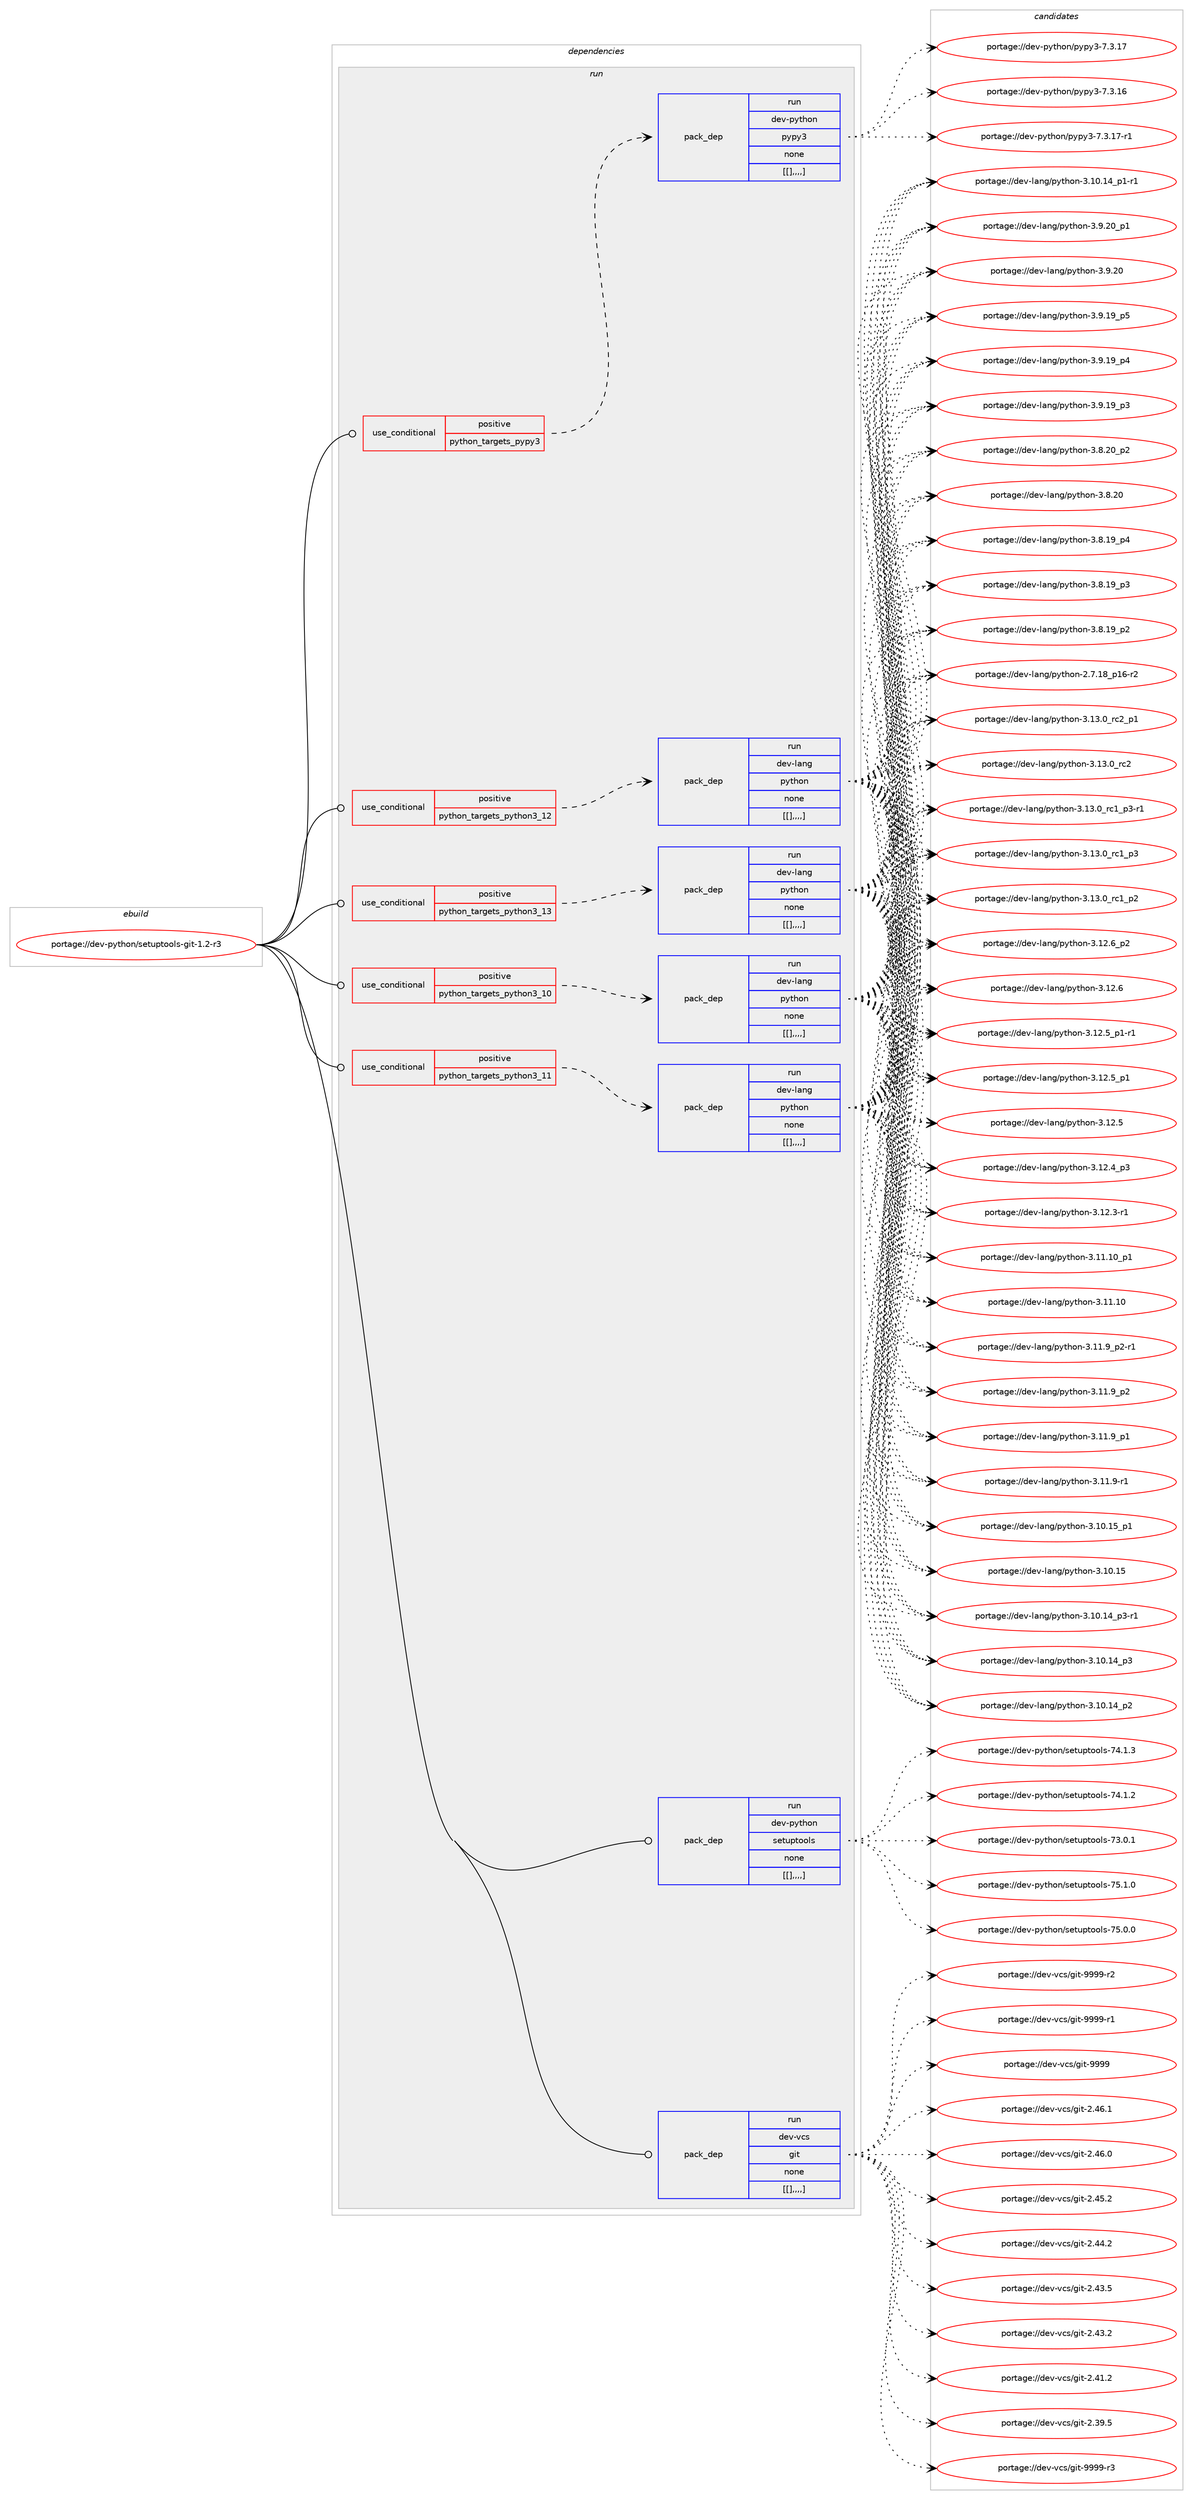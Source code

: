 digraph prolog {

# *************
# Graph options
# *************

newrank=true;
concentrate=true;
compound=true;
graph [rankdir=LR,fontname=Helvetica,fontsize=10,ranksep=1.5];#, ranksep=2.5, nodesep=0.2];
edge  [arrowhead=vee];
node  [fontname=Helvetica,fontsize=10];

# **********
# The ebuild
# **********

subgraph cluster_leftcol {
color=gray;
label=<<i>ebuild</i>>;
id [label="portage://dev-python/setuptools-git-1.2-r3", color=red, width=4, href="../dev-python/setuptools-git-1.2-r3.svg"];
}

# ****************
# The dependencies
# ****************

subgraph cluster_midcol {
color=gray;
label=<<i>dependencies</i>>;
subgraph cluster_compile {
fillcolor="#eeeeee";
style=filled;
label=<<i>compile</i>>;
}
subgraph cluster_compileandrun {
fillcolor="#eeeeee";
style=filled;
label=<<i>compile and run</i>>;
}
subgraph cluster_run {
fillcolor="#eeeeee";
style=filled;
label=<<i>run</i>>;
subgraph cond41169 {
dependency166358 [label=<<TABLE BORDER="0" CELLBORDER="1" CELLSPACING="0" CELLPADDING="4"><TR><TD ROWSPAN="3" CELLPADDING="10">use_conditional</TD></TR><TR><TD>positive</TD></TR><TR><TD>python_targets_pypy3</TD></TR></TABLE>>, shape=none, color=red];
subgraph pack123931 {
dependency166359 [label=<<TABLE BORDER="0" CELLBORDER="1" CELLSPACING="0" CELLPADDING="4" WIDTH="220"><TR><TD ROWSPAN="6" CELLPADDING="30">pack_dep</TD></TR><TR><TD WIDTH="110">run</TD></TR><TR><TD>dev-python</TD></TR><TR><TD>pypy3</TD></TR><TR><TD>none</TD></TR><TR><TD>[[],,,,]</TD></TR></TABLE>>, shape=none, color=blue];
}
dependency166358:e -> dependency166359:w [weight=20,style="dashed",arrowhead="vee"];
}
id:e -> dependency166358:w [weight=20,style="solid",arrowhead="odot"];
subgraph cond41170 {
dependency166360 [label=<<TABLE BORDER="0" CELLBORDER="1" CELLSPACING="0" CELLPADDING="4"><TR><TD ROWSPAN="3" CELLPADDING="10">use_conditional</TD></TR><TR><TD>positive</TD></TR><TR><TD>python_targets_python3_10</TD></TR></TABLE>>, shape=none, color=red];
subgraph pack123932 {
dependency166361 [label=<<TABLE BORDER="0" CELLBORDER="1" CELLSPACING="0" CELLPADDING="4" WIDTH="220"><TR><TD ROWSPAN="6" CELLPADDING="30">pack_dep</TD></TR><TR><TD WIDTH="110">run</TD></TR><TR><TD>dev-lang</TD></TR><TR><TD>python</TD></TR><TR><TD>none</TD></TR><TR><TD>[[],,,,]</TD></TR></TABLE>>, shape=none, color=blue];
}
dependency166360:e -> dependency166361:w [weight=20,style="dashed",arrowhead="vee"];
}
id:e -> dependency166360:w [weight=20,style="solid",arrowhead="odot"];
subgraph cond41171 {
dependency166362 [label=<<TABLE BORDER="0" CELLBORDER="1" CELLSPACING="0" CELLPADDING="4"><TR><TD ROWSPAN="3" CELLPADDING="10">use_conditional</TD></TR><TR><TD>positive</TD></TR><TR><TD>python_targets_python3_11</TD></TR></TABLE>>, shape=none, color=red];
subgraph pack123933 {
dependency166363 [label=<<TABLE BORDER="0" CELLBORDER="1" CELLSPACING="0" CELLPADDING="4" WIDTH="220"><TR><TD ROWSPAN="6" CELLPADDING="30">pack_dep</TD></TR><TR><TD WIDTH="110">run</TD></TR><TR><TD>dev-lang</TD></TR><TR><TD>python</TD></TR><TR><TD>none</TD></TR><TR><TD>[[],,,,]</TD></TR></TABLE>>, shape=none, color=blue];
}
dependency166362:e -> dependency166363:w [weight=20,style="dashed",arrowhead="vee"];
}
id:e -> dependency166362:w [weight=20,style="solid",arrowhead="odot"];
subgraph cond41172 {
dependency166364 [label=<<TABLE BORDER="0" CELLBORDER="1" CELLSPACING="0" CELLPADDING="4"><TR><TD ROWSPAN="3" CELLPADDING="10">use_conditional</TD></TR><TR><TD>positive</TD></TR><TR><TD>python_targets_python3_12</TD></TR></TABLE>>, shape=none, color=red];
subgraph pack123934 {
dependency166365 [label=<<TABLE BORDER="0" CELLBORDER="1" CELLSPACING="0" CELLPADDING="4" WIDTH="220"><TR><TD ROWSPAN="6" CELLPADDING="30">pack_dep</TD></TR><TR><TD WIDTH="110">run</TD></TR><TR><TD>dev-lang</TD></TR><TR><TD>python</TD></TR><TR><TD>none</TD></TR><TR><TD>[[],,,,]</TD></TR></TABLE>>, shape=none, color=blue];
}
dependency166364:e -> dependency166365:w [weight=20,style="dashed",arrowhead="vee"];
}
id:e -> dependency166364:w [weight=20,style="solid",arrowhead="odot"];
subgraph cond41173 {
dependency166366 [label=<<TABLE BORDER="0" CELLBORDER="1" CELLSPACING="0" CELLPADDING="4"><TR><TD ROWSPAN="3" CELLPADDING="10">use_conditional</TD></TR><TR><TD>positive</TD></TR><TR><TD>python_targets_python3_13</TD></TR></TABLE>>, shape=none, color=red];
subgraph pack123935 {
dependency166367 [label=<<TABLE BORDER="0" CELLBORDER="1" CELLSPACING="0" CELLPADDING="4" WIDTH="220"><TR><TD ROWSPAN="6" CELLPADDING="30">pack_dep</TD></TR><TR><TD WIDTH="110">run</TD></TR><TR><TD>dev-lang</TD></TR><TR><TD>python</TD></TR><TR><TD>none</TD></TR><TR><TD>[[],,,,]</TD></TR></TABLE>>, shape=none, color=blue];
}
dependency166366:e -> dependency166367:w [weight=20,style="dashed",arrowhead="vee"];
}
id:e -> dependency166366:w [weight=20,style="solid",arrowhead="odot"];
subgraph pack123936 {
dependency166368 [label=<<TABLE BORDER="0" CELLBORDER="1" CELLSPACING="0" CELLPADDING="4" WIDTH="220"><TR><TD ROWSPAN="6" CELLPADDING="30">pack_dep</TD></TR><TR><TD WIDTH="110">run</TD></TR><TR><TD>dev-python</TD></TR><TR><TD>setuptools</TD></TR><TR><TD>none</TD></TR><TR><TD>[[],,,,]</TD></TR></TABLE>>, shape=none, color=blue];
}
id:e -> dependency166368:w [weight=20,style="solid",arrowhead="odot"];
subgraph pack123937 {
dependency166369 [label=<<TABLE BORDER="0" CELLBORDER="1" CELLSPACING="0" CELLPADDING="4" WIDTH="220"><TR><TD ROWSPAN="6" CELLPADDING="30">pack_dep</TD></TR><TR><TD WIDTH="110">run</TD></TR><TR><TD>dev-vcs</TD></TR><TR><TD>git</TD></TR><TR><TD>none</TD></TR><TR><TD>[[],,,,]</TD></TR></TABLE>>, shape=none, color=blue];
}
id:e -> dependency166369:w [weight=20,style="solid",arrowhead="odot"];
}
}

# **************
# The candidates
# **************

subgraph cluster_choices {
rank=same;
color=gray;
label=<<i>candidates</i>>;

subgraph choice123931 {
color=black;
nodesep=1;
choice100101118451121211161041111104711212111212151455546514649554511449 [label="portage://dev-python/pypy3-7.3.17-r1", color=red, width=4,href="../dev-python/pypy3-7.3.17-r1.svg"];
choice10010111845112121116104111110471121211121215145554651464955 [label="portage://dev-python/pypy3-7.3.17", color=red, width=4,href="../dev-python/pypy3-7.3.17.svg"];
choice10010111845112121116104111110471121211121215145554651464954 [label="portage://dev-python/pypy3-7.3.16", color=red, width=4,href="../dev-python/pypy3-7.3.16.svg"];
dependency166359:e -> choice100101118451121211161041111104711212111212151455546514649554511449:w [style=dotted,weight="100"];
dependency166359:e -> choice10010111845112121116104111110471121211121215145554651464955:w [style=dotted,weight="100"];
dependency166359:e -> choice10010111845112121116104111110471121211121215145554651464954:w [style=dotted,weight="100"];
}
subgraph choice123932 {
color=black;
nodesep=1;
choice100101118451089711010347112121116104111110455146495146489511499509511249 [label="portage://dev-lang/python-3.13.0_rc2_p1", color=red, width=4,href="../dev-lang/python-3.13.0_rc2_p1.svg"];
choice10010111845108971101034711212111610411111045514649514648951149950 [label="portage://dev-lang/python-3.13.0_rc2", color=red, width=4,href="../dev-lang/python-3.13.0_rc2.svg"];
choice1001011184510897110103471121211161041111104551464951464895114994995112514511449 [label="portage://dev-lang/python-3.13.0_rc1_p3-r1", color=red, width=4,href="../dev-lang/python-3.13.0_rc1_p3-r1.svg"];
choice100101118451089711010347112121116104111110455146495146489511499499511251 [label="portage://dev-lang/python-3.13.0_rc1_p3", color=red, width=4,href="../dev-lang/python-3.13.0_rc1_p3.svg"];
choice100101118451089711010347112121116104111110455146495146489511499499511250 [label="portage://dev-lang/python-3.13.0_rc1_p2", color=red, width=4,href="../dev-lang/python-3.13.0_rc1_p2.svg"];
choice100101118451089711010347112121116104111110455146495046549511250 [label="portage://dev-lang/python-3.12.6_p2", color=red, width=4,href="../dev-lang/python-3.12.6_p2.svg"];
choice10010111845108971101034711212111610411111045514649504654 [label="portage://dev-lang/python-3.12.6", color=red, width=4,href="../dev-lang/python-3.12.6.svg"];
choice1001011184510897110103471121211161041111104551464950465395112494511449 [label="portage://dev-lang/python-3.12.5_p1-r1", color=red, width=4,href="../dev-lang/python-3.12.5_p1-r1.svg"];
choice100101118451089711010347112121116104111110455146495046539511249 [label="portage://dev-lang/python-3.12.5_p1", color=red, width=4,href="../dev-lang/python-3.12.5_p1.svg"];
choice10010111845108971101034711212111610411111045514649504653 [label="portage://dev-lang/python-3.12.5", color=red, width=4,href="../dev-lang/python-3.12.5.svg"];
choice100101118451089711010347112121116104111110455146495046529511251 [label="portage://dev-lang/python-3.12.4_p3", color=red, width=4,href="../dev-lang/python-3.12.4_p3.svg"];
choice100101118451089711010347112121116104111110455146495046514511449 [label="portage://dev-lang/python-3.12.3-r1", color=red, width=4,href="../dev-lang/python-3.12.3-r1.svg"];
choice10010111845108971101034711212111610411111045514649494649489511249 [label="portage://dev-lang/python-3.11.10_p1", color=red, width=4,href="../dev-lang/python-3.11.10_p1.svg"];
choice1001011184510897110103471121211161041111104551464949464948 [label="portage://dev-lang/python-3.11.10", color=red, width=4,href="../dev-lang/python-3.11.10.svg"];
choice1001011184510897110103471121211161041111104551464949465795112504511449 [label="portage://dev-lang/python-3.11.9_p2-r1", color=red, width=4,href="../dev-lang/python-3.11.9_p2-r1.svg"];
choice100101118451089711010347112121116104111110455146494946579511250 [label="portage://dev-lang/python-3.11.9_p2", color=red, width=4,href="../dev-lang/python-3.11.9_p2.svg"];
choice100101118451089711010347112121116104111110455146494946579511249 [label="portage://dev-lang/python-3.11.9_p1", color=red, width=4,href="../dev-lang/python-3.11.9_p1.svg"];
choice100101118451089711010347112121116104111110455146494946574511449 [label="portage://dev-lang/python-3.11.9-r1", color=red, width=4,href="../dev-lang/python-3.11.9-r1.svg"];
choice10010111845108971101034711212111610411111045514649484649539511249 [label="portage://dev-lang/python-3.10.15_p1", color=red, width=4,href="../dev-lang/python-3.10.15_p1.svg"];
choice1001011184510897110103471121211161041111104551464948464953 [label="portage://dev-lang/python-3.10.15", color=red, width=4,href="../dev-lang/python-3.10.15.svg"];
choice100101118451089711010347112121116104111110455146494846495295112514511449 [label="portage://dev-lang/python-3.10.14_p3-r1", color=red, width=4,href="../dev-lang/python-3.10.14_p3-r1.svg"];
choice10010111845108971101034711212111610411111045514649484649529511251 [label="portage://dev-lang/python-3.10.14_p3", color=red, width=4,href="../dev-lang/python-3.10.14_p3.svg"];
choice10010111845108971101034711212111610411111045514649484649529511250 [label="portage://dev-lang/python-3.10.14_p2", color=red, width=4,href="../dev-lang/python-3.10.14_p2.svg"];
choice100101118451089711010347112121116104111110455146494846495295112494511449 [label="portage://dev-lang/python-3.10.14_p1-r1", color=red, width=4,href="../dev-lang/python-3.10.14_p1-r1.svg"];
choice100101118451089711010347112121116104111110455146574650489511249 [label="portage://dev-lang/python-3.9.20_p1", color=red, width=4,href="../dev-lang/python-3.9.20_p1.svg"];
choice10010111845108971101034711212111610411111045514657465048 [label="portage://dev-lang/python-3.9.20", color=red, width=4,href="../dev-lang/python-3.9.20.svg"];
choice100101118451089711010347112121116104111110455146574649579511253 [label="portage://dev-lang/python-3.9.19_p5", color=red, width=4,href="../dev-lang/python-3.9.19_p5.svg"];
choice100101118451089711010347112121116104111110455146574649579511252 [label="portage://dev-lang/python-3.9.19_p4", color=red, width=4,href="../dev-lang/python-3.9.19_p4.svg"];
choice100101118451089711010347112121116104111110455146574649579511251 [label="portage://dev-lang/python-3.9.19_p3", color=red, width=4,href="../dev-lang/python-3.9.19_p3.svg"];
choice100101118451089711010347112121116104111110455146564650489511250 [label="portage://dev-lang/python-3.8.20_p2", color=red, width=4,href="../dev-lang/python-3.8.20_p2.svg"];
choice10010111845108971101034711212111610411111045514656465048 [label="portage://dev-lang/python-3.8.20", color=red, width=4,href="../dev-lang/python-3.8.20.svg"];
choice100101118451089711010347112121116104111110455146564649579511252 [label="portage://dev-lang/python-3.8.19_p4", color=red, width=4,href="../dev-lang/python-3.8.19_p4.svg"];
choice100101118451089711010347112121116104111110455146564649579511251 [label="portage://dev-lang/python-3.8.19_p3", color=red, width=4,href="../dev-lang/python-3.8.19_p3.svg"];
choice100101118451089711010347112121116104111110455146564649579511250 [label="portage://dev-lang/python-3.8.19_p2", color=red, width=4,href="../dev-lang/python-3.8.19_p2.svg"];
choice100101118451089711010347112121116104111110455046554649569511249544511450 [label="portage://dev-lang/python-2.7.18_p16-r2", color=red, width=4,href="../dev-lang/python-2.7.18_p16-r2.svg"];
dependency166361:e -> choice100101118451089711010347112121116104111110455146495146489511499509511249:w [style=dotted,weight="100"];
dependency166361:e -> choice10010111845108971101034711212111610411111045514649514648951149950:w [style=dotted,weight="100"];
dependency166361:e -> choice1001011184510897110103471121211161041111104551464951464895114994995112514511449:w [style=dotted,weight="100"];
dependency166361:e -> choice100101118451089711010347112121116104111110455146495146489511499499511251:w [style=dotted,weight="100"];
dependency166361:e -> choice100101118451089711010347112121116104111110455146495146489511499499511250:w [style=dotted,weight="100"];
dependency166361:e -> choice100101118451089711010347112121116104111110455146495046549511250:w [style=dotted,weight="100"];
dependency166361:e -> choice10010111845108971101034711212111610411111045514649504654:w [style=dotted,weight="100"];
dependency166361:e -> choice1001011184510897110103471121211161041111104551464950465395112494511449:w [style=dotted,weight="100"];
dependency166361:e -> choice100101118451089711010347112121116104111110455146495046539511249:w [style=dotted,weight="100"];
dependency166361:e -> choice10010111845108971101034711212111610411111045514649504653:w [style=dotted,weight="100"];
dependency166361:e -> choice100101118451089711010347112121116104111110455146495046529511251:w [style=dotted,weight="100"];
dependency166361:e -> choice100101118451089711010347112121116104111110455146495046514511449:w [style=dotted,weight="100"];
dependency166361:e -> choice10010111845108971101034711212111610411111045514649494649489511249:w [style=dotted,weight="100"];
dependency166361:e -> choice1001011184510897110103471121211161041111104551464949464948:w [style=dotted,weight="100"];
dependency166361:e -> choice1001011184510897110103471121211161041111104551464949465795112504511449:w [style=dotted,weight="100"];
dependency166361:e -> choice100101118451089711010347112121116104111110455146494946579511250:w [style=dotted,weight="100"];
dependency166361:e -> choice100101118451089711010347112121116104111110455146494946579511249:w [style=dotted,weight="100"];
dependency166361:e -> choice100101118451089711010347112121116104111110455146494946574511449:w [style=dotted,weight="100"];
dependency166361:e -> choice10010111845108971101034711212111610411111045514649484649539511249:w [style=dotted,weight="100"];
dependency166361:e -> choice1001011184510897110103471121211161041111104551464948464953:w [style=dotted,weight="100"];
dependency166361:e -> choice100101118451089711010347112121116104111110455146494846495295112514511449:w [style=dotted,weight="100"];
dependency166361:e -> choice10010111845108971101034711212111610411111045514649484649529511251:w [style=dotted,weight="100"];
dependency166361:e -> choice10010111845108971101034711212111610411111045514649484649529511250:w [style=dotted,weight="100"];
dependency166361:e -> choice100101118451089711010347112121116104111110455146494846495295112494511449:w [style=dotted,weight="100"];
dependency166361:e -> choice100101118451089711010347112121116104111110455146574650489511249:w [style=dotted,weight="100"];
dependency166361:e -> choice10010111845108971101034711212111610411111045514657465048:w [style=dotted,weight="100"];
dependency166361:e -> choice100101118451089711010347112121116104111110455146574649579511253:w [style=dotted,weight="100"];
dependency166361:e -> choice100101118451089711010347112121116104111110455146574649579511252:w [style=dotted,weight="100"];
dependency166361:e -> choice100101118451089711010347112121116104111110455146574649579511251:w [style=dotted,weight="100"];
dependency166361:e -> choice100101118451089711010347112121116104111110455146564650489511250:w [style=dotted,weight="100"];
dependency166361:e -> choice10010111845108971101034711212111610411111045514656465048:w [style=dotted,weight="100"];
dependency166361:e -> choice100101118451089711010347112121116104111110455146564649579511252:w [style=dotted,weight="100"];
dependency166361:e -> choice100101118451089711010347112121116104111110455146564649579511251:w [style=dotted,weight="100"];
dependency166361:e -> choice100101118451089711010347112121116104111110455146564649579511250:w [style=dotted,weight="100"];
dependency166361:e -> choice100101118451089711010347112121116104111110455046554649569511249544511450:w [style=dotted,weight="100"];
}
subgraph choice123933 {
color=black;
nodesep=1;
choice100101118451089711010347112121116104111110455146495146489511499509511249 [label="portage://dev-lang/python-3.13.0_rc2_p1", color=red, width=4,href="../dev-lang/python-3.13.0_rc2_p1.svg"];
choice10010111845108971101034711212111610411111045514649514648951149950 [label="portage://dev-lang/python-3.13.0_rc2", color=red, width=4,href="../dev-lang/python-3.13.0_rc2.svg"];
choice1001011184510897110103471121211161041111104551464951464895114994995112514511449 [label="portage://dev-lang/python-3.13.0_rc1_p3-r1", color=red, width=4,href="../dev-lang/python-3.13.0_rc1_p3-r1.svg"];
choice100101118451089711010347112121116104111110455146495146489511499499511251 [label="portage://dev-lang/python-3.13.0_rc1_p3", color=red, width=4,href="../dev-lang/python-3.13.0_rc1_p3.svg"];
choice100101118451089711010347112121116104111110455146495146489511499499511250 [label="portage://dev-lang/python-3.13.0_rc1_p2", color=red, width=4,href="../dev-lang/python-3.13.0_rc1_p2.svg"];
choice100101118451089711010347112121116104111110455146495046549511250 [label="portage://dev-lang/python-3.12.6_p2", color=red, width=4,href="../dev-lang/python-3.12.6_p2.svg"];
choice10010111845108971101034711212111610411111045514649504654 [label="portage://dev-lang/python-3.12.6", color=red, width=4,href="../dev-lang/python-3.12.6.svg"];
choice1001011184510897110103471121211161041111104551464950465395112494511449 [label="portage://dev-lang/python-3.12.5_p1-r1", color=red, width=4,href="../dev-lang/python-3.12.5_p1-r1.svg"];
choice100101118451089711010347112121116104111110455146495046539511249 [label="portage://dev-lang/python-3.12.5_p1", color=red, width=4,href="../dev-lang/python-3.12.5_p1.svg"];
choice10010111845108971101034711212111610411111045514649504653 [label="portage://dev-lang/python-3.12.5", color=red, width=4,href="../dev-lang/python-3.12.5.svg"];
choice100101118451089711010347112121116104111110455146495046529511251 [label="portage://dev-lang/python-3.12.4_p3", color=red, width=4,href="../dev-lang/python-3.12.4_p3.svg"];
choice100101118451089711010347112121116104111110455146495046514511449 [label="portage://dev-lang/python-3.12.3-r1", color=red, width=4,href="../dev-lang/python-3.12.3-r1.svg"];
choice10010111845108971101034711212111610411111045514649494649489511249 [label="portage://dev-lang/python-3.11.10_p1", color=red, width=4,href="../dev-lang/python-3.11.10_p1.svg"];
choice1001011184510897110103471121211161041111104551464949464948 [label="portage://dev-lang/python-3.11.10", color=red, width=4,href="../dev-lang/python-3.11.10.svg"];
choice1001011184510897110103471121211161041111104551464949465795112504511449 [label="portage://dev-lang/python-3.11.9_p2-r1", color=red, width=4,href="../dev-lang/python-3.11.9_p2-r1.svg"];
choice100101118451089711010347112121116104111110455146494946579511250 [label="portage://dev-lang/python-3.11.9_p2", color=red, width=4,href="../dev-lang/python-3.11.9_p2.svg"];
choice100101118451089711010347112121116104111110455146494946579511249 [label="portage://dev-lang/python-3.11.9_p1", color=red, width=4,href="../dev-lang/python-3.11.9_p1.svg"];
choice100101118451089711010347112121116104111110455146494946574511449 [label="portage://dev-lang/python-3.11.9-r1", color=red, width=4,href="../dev-lang/python-3.11.9-r1.svg"];
choice10010111845108971101034711212111610411111045514649484649539511249 [label="portage://dev-lang/python-3.10.15_p1", color=red, width=4,href="../dev-lang/python-3.10.15_p1.svg"];
choice1001011184510897110103471121211161041111104551464948464953 [label="portage://dev-lang/python-3.10.15", color=red, width=4,href="../dev-lang/python-3.10.15.svg"];
choice100101118451089711010347112121116104111110455146494846495295112514511449 [label="portage://dev-lang/python-3.10.14_p3-r1", color=red, width=4,href="../dev-lang/python-3.10.14_p3-r1.svg"];
choice10010111845108971101034711212111610411111045514649484649529511251 [label="portage://dev-lang/python-3.10.14_p3", color=red, width=4,href="../dev-lang/python-3.10.14_p3.svg"];
choice10010111845108971101034711212111610411111045514649484649529511250 [label="portage://dev-lang/python-3.10.14_p2", color=red, width=4,href="../dev-lang/python-3.10.14_p2.svg"];
choice100101118451089711010347112121116104111110455146494846495295112494511449 [label="portage://dev-lang/python-3.10.14_p1-r1", color=red, width=4,href="../dev-lang/python-3.10.14_p1-r1.svg"];
choice100101118451089711010347112121116104111110455146574650489511249 [label="portage://dev-lang/python-3.9.20_p1", color=red, width=4,href="../dev-lang/python-3.9.20_p1.svg"];
choice10010111845108971101034711212111610411111045514657465048 [label="portage://dev-lang/python-3.9.20", color=red, width=4,href="../dev-lang/python-3.9.20.svg"];
choice100101118451089711010347112121116104111110455146574649579511253 [label="portage://dev-lang/python-3.9.19_p5", color=red, width=4,href="../dev-lang/python-3.9.19_p5.svg"];
choice100101118451089711010347112121116104111110455146574649579511252 [label="portage://dev-lang/python-3.9.19_p4", color=red, width=4,href="../dev-lang/python-3.9.19_p4.svg"];
choice100101118451089711010347112121116104111110455146574649579511251 [label="portage://dev-lang/python-3.9.19_p3", color=red, width=4,href="../dev-lang/python-3.9.19_p3.svg"];
choice100101118451089711010347112121116104111110455146564650489511250 [label="portage://dev-lang/python-3.8.20_p2", color=red, width=4,href="../dev-lang/python-3.8.20_p2.svg"];
choice10010111845108971101034711212111610411111045514656465048 [label="portage://dev-lang/python-3.8.20", color=red, width=4,href="../dev-lang/python-3.8.20.svg"];
choice100101118451089711010347112121116104111110455146564649579511252 [label="portage://dev-lang/python-3.8.19_p4", color=red, width=4,href="../dev-lang/python-3.8.19_p4.svg"];
choice100101118451089711010347112121116104111110455146564649579511251 [label="portage://dev-lang/python-3.8.19_p3", color=red, width=4,href="../dev-lang/python-3.8.19_p3.svg"];
choice100101118451089711010347112121116104111110455146564649579511250 [label="portage://dev-lang/python-3.8.19_p2", color=red, width=4,href="../dev-lang/python-3.8.19_p2.svg"];
choice100101118451089711010347112121116104111110455046554649569511249544511450 [label="portage://dev-lang/python-2.7.18_p16-r2", color=red, width=4,href="../dev-lang/python-2.7.18_p16-r2.svg"];
dependency166363:e -> choice100101118451089711010347112121116104111110455146495146489511499509511249:w [style=dotted,weight="100"];
dependency166363:e -> choice10010111845108971101034711212111610411111045514649514648951149950:w [style=dotted,weight="100"];
dependency166363:e -> choice1001011184510897110103471121211161041111104551464951464895114994995112514511449:w [style=dotted,weight="100"];
dependency166363:e -> choice100101118451089711010347112121116104111110455146495146489511499499511251:w [style=dotted,weight="100"];
dependency166363:e -> choice100101118451089711010347112121116104111110455146495146489511499499511250:w [style=dotted,weight="100"];
dependency166363:e -> choice100101118451089711010347112121116104111110455146495046549511250:w [style=dotted,weight="100"];
dependency166363:e -> choice10010111845108971101034711212111610411111045514649504654:w [style=dotted,weight="100"];
dependency166363:e -> choice1001011184510897110103471121211161041111104551464950465395112494511449:w [style=dotted,weight="100"];
dependency166363:e -> choice100101118451089711010347112121116104111110455146495046539511249:w [style=dotted,weight="100"];
dependency166363:e -> choice10010111845108971101034711212111610411111045514649504653:w [style=dotted,weight="100"];
dependency166363:e -> choice100101118451089711010347112121116104111110455146495046529511251:w [style=dotted,weight="100"];
dependency166363:e -> choice100101118451089711010347112121116104111110455146495046514511449:w [style=dotted,weight="100"];
dependency166363:e -> choice10010111845108971101034711212111610411111045514649494649489511249:w [style=dotted,weight="100"];
dependency166363:e -> choice1001011184510897110103471121211161041111104551464949464948:w [style=dotted,weight="100"];
dependency166363:e -> choice1001011184510897110103471121211161041111104551464949465795112504511449:w [style=dotted,weight="100"];
dependency166363:e -> choice100101118451089711010347112121116104111110455146494946579511250:w [style=dotted,weight="100"];
dependency166363:e -> choice100101118451089711010347112121116104111110455146494946579511249:w [style=dotted,weight="100"];
dependency166363:e -> choice100101118451089711010347112121116104111110455146494946574511449:w [style=dotted,weight="100"];
dependency166363:e -> choice10010111845108971101034711212111610411111045514649484649539511249:w [style=dotted,weight="100"];
dependency166363:e -> choice1001011184510897110103471121211161041111104551464948464953:w [style=dotted,weight="100"];
dependency166363:e -> choice100101118451089711010347112121116104111110455146494846495295112514511449:w [style=dotted,weight="100"];
dependency166363:e -> choice10010111845108971101034711212111610411111045514649484649529511251:w [style=dotted,weight="100"];
dependency166363:e -> choice10010111845108971101034711212111610411111045514649484649529511250:w [style=dotted,weight="100"];
dependency166363:e -> choice100101118451089711010347112121116104111110455146494846495295112494511449:w [style=dotted,weight="100"];
dependency166363:e -> choice100101118451089711010347112121116104111110455146574650489511249:w [style=dotted,weight="100"];
dependency166363:e -> choice10010111845108971101034711212111610411111045514657465048:w [style=dotted,weight="100"];
dependency166363:e -> choice100101118451089711010347112121116104111110455146574649579511253:w [style=dotted,weight="100"];
dependency166363:e -> choice100101118451089711010347112121116104111110455146574649579511252:w [style=dotted,weight="100"];
dependency166363:e -> choice100101118451089711010347112121116104111110455146574649579511251:w [style=dotted,weight="100"];
dependency166363:e -> choice100101118451089711010347112121116104111110455146564650489511250:w [style=dotted,weight="100"];
dependency166363:e -> choice10010111845108971101034711212111610411111045514656465048:w [style=dotted,weight="100"];
dependency166363:e -> choice100101118451089711010347112121116104111110455146564649579511252:w [style=dotted,weight="100"];
dependency166363:e -> choice100101118451089711010347112121116104111110455146564649579511251:w [style=dotted,weight="100"];
dependency166363:e -> choice100101118451089711010347112121116104111110455146564649579511250:w [style=dotted,weight="100"];
dependency166363:e -> choice100101118451089711010347112121116104111110455046554649569511249544511450:w [style=dotted,weight="100"];
}
subgraph choice123934 {
color=black;
nodesep=1;
choice100101118451089711010347112121116104111110455146495146489511499509511249 [label="portage://dev-lang/python-3.13.0_rc2_p1", color=red, width=4,href="../dev-lang/python-3.13.0_rc2_p1.svg"];
choice10010111845108971101034711212111610411111045514649514648951149950 [label="portage://dev-lang/python-3.13.0_rc2", color=red, width=4,href="../dev-lang/python-3.13.0_rc2.svg"];
choice1001011184510897110103471121211161041111104551464951464895114994995112514511449 [label="portage://dev-lang/python-3.13.0_rc1_p3-r1", color=red, width=4,href="../dev-lang/python-3.13.0_rc1_p3-r1.svg"];
choice100101118451089711010347112121116104111110455146495146489511499499511251 [label="portage://dev-lang/python-3.13.0_rc1_p3", color=red, width=4,href="../dev-lang/python-3.13.0_rc1_p3.svg"];
choice100101118451089711010347112121116104111110455146495146489511499499511250 [label="portage://dev-lang/python-3.13.0_rc1_p2", color=red, width=4,href="../dev-lang/python-3.13.0_rc1_p2.svg"];
choice100101118451089711010347112121116104111110455146495046549511250 [label="portage://dev-lang/python-3.12.6_p2", color=red, width=4,href="../dev-lang/python-3.12.6_p2.svg"];
choice10010111845108971101034711212111610411111045514649504654 [label="portage://dev-lang/python-3.12.6", color=red, width=4,href="../dev-lang/python-3.12.6.svg"];
choice1001011184510897110103471121211161041111104551464950465395112494511449 [label="portage://dev-lang/python-3.12.5_p1-r1", color=red, width=4,href="../dev-lang/python-3.12.5_p1-r1.svg"];
choice100101118451089711010347112121116104111110455146495046539511249 [label="portage://dev-lang/python-3.12.5_p1", color=red, width=4,href="../dev-lang/python-3.12.5_p1.svg"];
choice10010111845108971101034711212111610411111045514649504653 [label="portage://dev-lang/python-3.12.5", color=red, width=4,href="../dev-lang/python-3.12.5.svg"];
choice100101118451089711010347112121116104111110455146495046529511251 [label="portage://dev-lang/python-3.12.4_p3", color=red, width=4,href="../dev-lang/python-3.12.4_p3.svg"];
choice100101118451089711010347112121116104111110455146495046514511449 [label="portage://dev-lang/python-3.12.3-r1", color=red, width=4,href="../dev-lang/python-3.12.3-r1.svg"];
choice10010111845108971101034711212111610411111045514649494649489511249 [label="portage://dev-lang/python-3.11.10_p1", color=red, width=4,href="../dev-lang/python-3.11.10_p1.svg"];
choice1001011184510897110103471121211161041111104551464949464948 [label="portage://dev-lang/python-3.11.10", color=red, width=4,href="../dev-lang/python-3.11.10.svg"];
choice1001011184510897110103471121211161041111104551464949465795112504511449 [label="portage://dev-lang/python-3.11.9_p2-r1", color=red, width=4,href="../dev-lang/python-3.11.9_p2-r1.svg"];
choice100101118451089711010347112121116104111110455146494946579511250 [label="portage://dev-lang/python-3.11.9_p2", color=red, width=4,href="../dev-lang/python-3.11.9_p2.svg"];
choice100101118451089711010347112121116104111110455146494946579511249 [label="portage://dev-lang/python-3.11.9_p1", color=red, width=4,href="../dev-lang/python-3.11.9_p1.svg"];
choice100101118451089711010347112121116104111110455146494946574511449 [label="portage://dev-lang/python-3.11.9-r1", color=red, width=4,href="../dev-lang/python-3.11.9-r1.svg"];
choice10010111845108971101034711212111610411111045514649484649539511249 [label="portage://dev-lang/python-3.10.15_p1", color=red, width=4,href="../dev-lang/python-3.10.15_p1.svg"];
choice1001011184510897110103471121211161041111104551464948464953 [label="portage://dev-lang/python-3.10.15", color=red, width=4,href="../dev-lang/python-3.10.15.svg"];
choice100101118451089711010347112121116104111110455146494846495295112514511449 [label="portage://dev-lang/python-3.10.14_p3-r1", color=red, width=4,href="../dev-lang/python-3.10.14_p3-r1.svg"];
choice10010111845108971101034711212111610411111045514649484649529511251 [label="portage://dev-lang/python-3.10.14_p3", color=red, width=4,href="../dev-lang/python-3.10.14_p3.svg"];
choice10010111845108971101034711212111610411111045514649484649529511250 [label="portage://dev-lang/python-3.10.14_p2", color=red, width=4,href="../dev-lang/python-3.10.14_p2.svg"];
choice100101118451089711010347112121116104111110455146494846495295112494511449 [label="portage://dev-lang/python-3.10.14_p1-r1", color=red, width=4,href="../dev-lang/python-3.10.14_p1-r1.svg"];
choice100101118451089711010347112121116104111110455146574650489511249 [label="portage://dev-lang/python-3.9.20_p1", color=red, width=4,href="../dev-lang/python-3.9.20_p1.svg"];
choice10010111845108971101034711212111610411111045514657465048 [label="portage://dev-lang/python-3.9.20", color=red, width=4,href="../dev-lang/python-3.9.20.svg"];
choice100101118451089711010347112121116104111110455146574649579511253 [label="portage://dev-lang/python-3.9.19_p5", color=red, width=4,href="../dev-lang/python-3.9.19_p5.svg"];
choice100101118451089711010347112121116104111110455146574649579511252 [label="portage://dev-lang/python-3.9.19_p4", color=red, width=4,href="../dev-lang/python-3.9.19_p4.svg"];
choice100101118451089711010347112121116104111110455146574649579511251 [label="portage://dev-lang/python-3.9.19_p3", color=red, width=4,href="../dev-lang/python-3.9.19_p3.svg"];
choice100101118451089711010347112121116104111110455146564650489511250 [label="portage://dev-lang/python-3.8.20_p2", color=red, width=4,href="../dev-lang/python-3.8.20_p2.svg"];
choice10010111845108971101034711212111610411111045514656465048 [label="portage://dev-lang/python-3.8.20", color=red, width=4,href="../dev-lang/python-3.8.20.svg"];
choice100101118451089711010347112121116104111110455146564649579511252 [label="portage://dev-lang/python-3.8.19_p4", color=red, width=4,href="../dev-lang/python-3.8.19_p4.svg"];
choice100101118451089711010347112121116104111110455146564649579511251 [label="portage://dev-lang/python-3.8.19_p3", color=red, width=4,href="../dev-lang/python-3.8.19_p3.svg"];
choice100101118451089711010347112121116104111110455146564649579511250 [label="portage://dev-lang/python-3.8.19_p2", color=red, width=4,href="../dev-lang/python-3.8.19_p2.svg"];
choice100101118451089711010347112121116104111110455046554649569511249544511450 [label="portage://dev-lang/python-2.7.18_p16-r2", color=red, width=4,href="../dev-lang/python-2.7.18_p16-r2.svg"];
dependency166365:e -> choice100101118451089711010347112121116104111110455146495146489511499509511249:w [style=dotted,weight="100"];
dependency166365:e -> choice10010111845108971101034711212111610411111045514649514648951149950:w [style=dotted,weight="100"];
dependency166365:e -> choice1001011184510897110103471121211161041111104551464951464895114994995112514511449:w [style=dotted,weight="100"];
dependency166365:e -> choice100101118451089711010347112121116104111110455146495146489511499499511251:w [style=dotted,weight="100"];
dependency166365:e -> choice100101118451089711010347112121116104111110455146495146489511499499511250:w [style=dotted,weight="100"];
dependency166365:e -> choice100101118451089711010347112121116104111110455146495046549511250:w [style=dotted,weight="100"];
dependency166365:e -> choice10010111845108971101034711212111610411111045514649504654:w [style=dotted,weight="100"];
dependency166365:e -> choice1001011184510897110103471121211161041111104551464950465395112494511449:w [style=dotted,weight="100"];
dependency166365:e -> choice100101118451089711010347112121116104111110455146495046539511249:w [style=dotted,weight="100"];
dependency166365:e -> choice10010111845108971101034711212111610411111045514649504653:w [style=dotted,weight="100"];
dependency166365:e -> choice100101118451089711010347112121116104111110455146495046529511251:w [style=dotted,weight="100"];
dependency166365:e -> choice100101118451089711010347112121116104111110455146495046514511449:w [style=dotted,weight="100"];
dependency166365:e -> choice10010111845108971101034711212111610411111045514649494649489511249:w [style=dotted,weight="100"];
dependency166365:e -> choice1001011184510897110103471121211161041111104551464949464948:w [style=dotted,weight="100"];
dependency166365:e -> choice1001011184510897110103471121211161041111104551464949465795112504511449:w [style=dotted,weight="100"];
dependency166365:e -> choice100101118451089711010347112121116104111110455146494946579511250:w [style=dotted,weight="100"];
dependency166365:e -> choice100101118451089711010347112121116104111110455146494946579511249:w [style=dotted,weight="100"];
dependency166365:e -> choice100101118451089711010347112121116104111110455146494946574511449:w [style=dotted,weight="100"];
dependency166365:e -> choice10010111845108971101034711212111610411111045514649484649539511249:w [style=dotted,weight="100"];
dependency166365:e -> choice1001011184510897110103471121211161041111104551464948464953:w [style=dotted,weight="100"];
dependency166365:e -> choice100101118451089711010347112121116104111110455146494846495295112514511449:w [style=dotted,weight="100"];
dependency166365:e -> choice10010111845108971101034711212111610411111045514649484649529511251:w [style=dotted,weight="100"];
dependency166365:e -> choice10010111845108971101034711212111610411111045514649484649529511250:w [style=dotted,weight="100"];
dependency166365:e -> choice100101118451089711010347112121116104111110455146494846495295112494511449:w [style=dotted,weight="100"];
dependency166365:e -> choice100101118451089711010347112121116104111110455146574650489511249:w [style=dotted,weight="100"];
dependency166365:e -> choice10010111845108971101034711212111610411111045514657465048:w [style=dotted,weight="100"];
dependency166365:e -> choice100101118451089711010347112121116104111110455146574649579511253:w [style=dotted,weight="100"];
dependency166365:e -> choice100101118451089711010347112121116104111110455146574649579511252:w [style=dotted,weight="100"];
dependency166365:e -> choice100101118451089711010347112121116104111110455146574649579511251:w [style=dotted,weight="100"];
dependency166365:e -> choice100101118451089711010347112121116104111110455146564650489511250:w [style=dotted,weight="100"];
dependency166365:e -> choice10010111845108971101034711212111610411111045514656465048:w [style=dotted,weight="100"];
dependency166365:e -> choice100101118451089711010347112121116104111110455146564649579511252:w [style=dotted,weight="100"];
dependency166365:e -> choice100101118451089711010347112121116104111110455146564649579511251:w [style=dotted,weight="100"];
dependency166365:e -> choice100101118451089711010347112121116104111110455146564649579511250:w [style=dotted,weight="100"];
dependency166365:e -> choice100101118451089711010347112121116104111110455046554649569511249544511450:w [style=dotted,weight="100"];
}
subgraph choice123935 {
color=black;
nodesep=1;
choice100101118451089711010347112121116104111110455146495146489511499509511249 [label="portage://dev-lang/python-3.13.0_rc2_p1", color=red, width=4,href="../dev-lang/python-3.13.0_rc2_p1.svg"];
choice10010111845108971101034711212111610411111045514649514648951149950 [label="portage://dev-lang/python-3.13.0_rc2", color=red, width=4,href="../dev-lang/python-3.13.0_rc2.svg"];
choice1001011184510897110103471121211161041111104551464951464895114994995112514511449 [label="portage://dev-lang/python-3.13.0_rc1_p3-r1", color=red, width=4,href="../dev-lang/python-3.13.0_rc1_p3-r1.svg"];
choice100101118451089711010347112121116104111110455146495146489511499499511251 [label="portage://dev-lang/python-3.13.0_rc1_p3", color=red, width=4,href="../dev-lang/python-3.13.0_rc1_p3.svg"];
choice100101118451089711010347112121116104111110455146495146489511499499511250 [label="portage://dev-lang/python-3.13.0_rc1_p2", color=red, width=4,href="../dev-lang/python-3.13.0_rc1_p2.svg"];
choice100101118451089711010347112121116104111110455146495046549511250 [label="portage://dev-lang/python-3.12.6_p2", color=red, width=4,href="../dev-lang/python-3.12.6_p2.svg"];
choice10010111845108971101034711212111610411111045514649504654 [label="portage://dev-lang/python-3.12.6", color=red, width=4,href="../dev-lang/python-3.12.6.svg"];
choice1001011184510897110103471121211161041111104551464950465395112494511449 [label="portage://dev-lang/python-3.12.5_p1-r1", color=red, width=4,href="../dev-lang/python-3.12.5_p1-r1.svg"];
choice100101118451089711010347112121116104111110455146495046539511249 [label="portage://dev-lang/python-3.12.5_p1", color=red, width=4,href="../dev-lang/python-3.12.5_p1.svg"];
choice10010111845108971101034711212111610411111045514649504653 [label="portage://dev-lang/python-3.12.5", color=red, width=4,href="../dev-lang/python-3.12.5.svg"];
choice100101118451089711010347112121116104111110455146495046529511251 [label="portage://dev-lang/python-3.12.4_p3", color=red, width=4,href="../dev-lang/python-3.12.4_p3.svg"];
choice100101118451089711010347112121116104111110455146495046514511449 [label="portage://dev-lang/python-3.12.3-r1", color=red, width=4,href="../dev-lang/python-3.12.3-r1.svg"];
choice10010111845108971101034711212111610411111045514649494649489511249 [label="portage://dev-lang/python-3.11.10_p1", color=red, width=4,href="../dev-lang/python-3.11.10_p1.svg"];
choice1001011184510897110103471121211161041111104551464949464948 [label="portage://dev-lang/python-3.11.10", color=red, width=4,href="../dev-lang/python-3.11.10.svg"];
choice1001011184510897110103471121211161041111104551464949465795112504511449 [label="portage://dev-lang/python-3.11.9_p2-r1", color=red, width=4,href="../dev-lang/python-3.11.9_p2-r1.svg"];
choice100101118451089711010347112121116104111110455146494946579511250 [label="portage://dev-lang/python-3.11.9_p2", color=red, width=4,href="../dev-lang/python-3.11.9_p2.svg"];
choice100101118451089711010347112121116104111110455146494946579511249 [label="portage://dev-lang/python-3.11.9_p1", color=red, width=4,href="../dev-lang/python-3.11.9_p1.svg"];
choice100101118451089711010347112121116104111110455146494946574511449 [label="portage://dev-lang/python-3.11.9-r1", color=red, width=4,href="../dev-lang/python-3.11.9-r1.svg"];
choice10010111845108971101034711212111610411111045514649484649539511249 [label="portage://dev-lang/python-3.10.15_p1", color=red, width=4,href="../dev-lang/python-3.10.15_p1.svg"];
choice1001011184510897110103471121211161041111104551464948464953 [label="portage://dev-lang/python-3.10.15", color=red, width=4,href="../dev-lang/python-3.10.15.svg"];
choice100101118451089711010347112121116104111110455146494846495295112514511449 [label="portage://dev-lang/python-3.10.14_p3-r1", color=red, width=4,href="../dev-lang/python-3.10.14_p3-r1.svg"];
choice10010111845108971101034711212111610411111045514649484649529511251 [label="portage://dev-lang/python-3.10.14_p3", color=red, width=4,href="../dev-lang/python-3.10.14_p3.svg"];
choice10010111845108971101034711212111610411111045514649484649529511250 [label="portage://dev-lang/python-3.10.14_p2", color=red, width=4,href="../dev-lang/python-3.10.14_p2.svg"];
choice100101118451089711010347112121116104111110455146494846495295112494511449 [label="portage://dev-lang/python-3.10.14_p1-r1", color=red, width=4,href="../dev-lang/python-3.10.14_p1-r1.svg"];
choice100101118451089711010347112121116104111110455146574650489511249 [label="portage://dev-lang/python-3.9.20_p1", color=red, width=4,href="../dev-lang/python-3.9.20_p1.svg"];
choice10010111845108971101034711212111610411111045514657465048 [label="portage://dev-lang/python-3.9.20", color=red, width=4,href="../dev-lang/python-3.9.20.svg"];
choice100101118451089711010347112121116104111110455146574649579511253 [label="portage://dev-lang/python-3.9.19_p5", color=red, width=4,href="../dev-lang/python-3.9.19_p5.svg"];
choice100101118451089711010347112121116104111110455146574649579511252 [label="portage://dev-lang/python-3.9.19_p4", color=red, width=4,href="../dev-lang/python-3.9.19_p4.svg"];
choice100101118451089711010347112121116104111110455146574649579511251 [label="portage://dev-lang/python-3.9.19_p3", color=red, width=4,href="../dev-lang/python-3.9.19_p3.svg"];
choice100101118451089711010347112121116104111110455146564650489511250 [label="portage://dev-lang/python-3.8.20_p2", color=red, width=4,href="../dev-lang/python-3.8.20_p2.svg"];
choice10010111845108971101034711212111610411111045514656465048 [label="portage://dev-lang/python-3.8.20", color=red, width=4,href="../dev-lang/python-3.8.20.svg"];
choice100101118451089711010347112121116104111110455146564649579511252 [label="portage://dev-lang/python-3.8.19_p4", color=red, width=4,href="../dev-lang/python-3.8.19_p4.svg"];
choice100101118451089711010347112121116104111110455146564649579511251 [label="portage://dev-lang/python-3.8.19_p3", color=red, width=4,href="../dev-lang/python-3.8.19_p3.svg"];
choice100101118451089711010347112121116104111110455146564649579511250 [label="portage://dev-lang/python-3.8.19_p2", color=red, width=4,href="../dev-lang/python-3.8.19_p2.svg"];
choice100101118451089711010347112121116104111110455046554649569511249544511450 [label="portage://dev-lang/python-2.7.18_p16-r2", color=red, width=4,href="../dev-lang/python-2.7.18_p16-r2.svg"];
dependency166367:e -> choice100101118451089711010347112121116104111110455146495146489511499509511249:w [style=dotted,weight="100"];
dependency166367:e -> choice10010111845108971101034711212111610411111045514649514648951149950:w [style=dotted,weight="100"];
dependency166367:e -> choice1001011184510897110103471121211161041111104551464951464895114994995112514511449:w [style=dotted,weight="100"];
dependency166367:e -> choice100101118451089711010347112121116104111110455146495146489511499499511251:w [style=dotted,weight="100"];
dependency166367:e -> choice100101118451089711010347112121116104111110455146495146489511499499511250:w [style=dotted,weight="100"];
dependency166367:e -> choice100101118451089711010347112121116104111110455146495046549511250:w [style=dotted,weight="100"];
dependency166367:e -> choice10010111845108971101034711212111610411111045514649504654:w [style=dotted,weight="100"];
dependency166367:e -> choice1001011184510897110103471121211161041111104551464950465395112494511449:w [style=dotted,weight="100"];
dependency166367:e -> choice100101118451089711010347112121116104111110455146495046539511249:w [style=dotted,weight="100"];
dependency166367:e -> choice10010111845108971101034711212111610411111045514649504653:w [style=dotted,weight="100"];
dependency166367:e -> choice100101118451089711010347112121116104111110455146495046529511251:w [style=dotted,weight="100"];
dependency166367:e -> choice100101118451089711010347112121116104111110455146495046514511449:w [style=dotted,weight="100"];
dependency166367:e -> choice10010111845108971101034711212111610411111045514649494649489511249:w [style=dotted,weight="100"];
dependency166367:e -> choice1001011184510897110103471121211161041111104551464949464948:w [style=dotted,weight="100"];
dependency166367:e -> choice1001011184510897110103471121211161041111104551464949465795112504511449:w [style=dotted,weight="100"];
dependency166367:e -> choice100101118451089711010347112121116104111110455146494946579511250:w [style=dotted,weight="100"];
dependency166367:e -> choice100101118451089711010347112121116104111110455146494946579511249:w [style=dotted,weight="100"];
dependency166367:e -> choice100101118451089711010347112121116104111110455146494946574511449:w [style=dotted,weight="100"];
dependency166367:e -> choice10010111845108971101034711212111610411111045514649484649539511249:w [style=dotted,weight="100"];
dependency166367:e -> choice1001011184510897110103471121211161041111104551464948464953:w [style=dotted,weight="100"];
dependency166367:e -> choice100101118451089711010347112121116104111110455146494846495295112514511449:w [style=dotted,weight="100"];
dependency166367:e -> choice10010111845108971101034711212111610411111045514649484649529511251:w [style=dotted,weight="100"];
dependency166367:e -> choice10010111845108971101034711212111610411111045514649484649529511250:w [style=dotted,weight="100"];
dependency166367:e -> choice100101118451089711010347112121116104111110455146494846495295112494511449:w [style=dotted,weight="100"];
dependency166367:e -> choice100101118451089711010347112121116104111110455146574650489511249:w [style=dotted,weight="100"];
dependency166367:e -> choice10010111845108971101034711212111610411111045514657465048:w [style=dotted,weight="100"];
dependency166367:e -> choice100101118451089711010347112121116104111110455146574649579511253:w [style=dotted,weight="100"];
dependency166367:e -> choice100101118451089711010347112121116104111110455146574649579511252:w [style=dotted,weight="100"];
dependency166367:e -> choice100101118451089711010347112121116104111110455146574649579511251:w [style=dotted,weight="100"];
dependency166367:e -> choice100101118451089711010347112121116104111110455146564650489511250:w [style=dotted,weight="100"];
dependency166367:e -> choice10010111845108971101034711212111610411111045514656465048:w [style=dotted,weight="100"];
dependency166367:e -> choice100101118451089711010347112121116104111110455146564649579511252:w [style=dotted,weight="100"];
dependency166367:e -> choice100101118451089711010347112121116104111110455146564649579511251:w [style=dotted,weight="100"];
dependency166367:e -> choice100101118451089711010347112121116104111110455146564649579511250:w [style=dotted,weight="100"];
dependency166367:e -> choice100101118451089711010347112121116104111110455046554649569511249544511450:w [style=dotted,weight="100"];
}
subgraph choice123936 {
color=black;
nodesep=1;
choice100101118451121211161041111104711510111611711211611111110811545555346494648 [label="portage://dev-python/setuptools-75.1.0", color=red, width=4,href="../dev-python/setuptools-75.1.0.svg"];
choice100101118451121211161041111104711510111611711211611111110811545555346484648 [label="portage://dev-python/setuptools-75.0.0", color=red, width=4,href="../dev-python/setuptools-75.0.0.svg"];
choice100101118451121211161041111104711510111611711211611111110811545555246494651 [label="portage://dev-python/setuptools-74.1.3", color=red, width=4,href="../dev-python/setuptools-74.1.3.svg"];
choice100101118451121211161041111104711510111611711211611111110811545555246494650 [label="portage://dev-python/setuptools-74.1.2", color=red, width=4,href="../dev-python/setuptools-74.1.2.svg"];
choice100101118451121211161041111104711510111611711211611111110811545555146484649 [label="portage://dev-python/setuptools-73.0.1", color=red, width=4,href="../dev-python/setuptools-73.0.1.svg"];
dependency166368:e -> choice100101118451121211161041111104711510111611711211611111110811545555346494648:w [style=dotted,weight="100"];
dependency166368:e -> choice100101118451121211161041111104711510111611711211611111110811545555346484648:w [style=dotted,weight="100"];
dependency166368:e -> choice100101118451121211161041111104711510111611711211611111110811545555246494651:w [style=dotted,weight="100"];
dependency166368:e -> choice100101118451121211161041111104711510111611711211611111110811545555246494650:w [style=dotted,weight="100"];
dependency166368:e -> choice100101118451121211161041111104711510111611711211611111110811545555146484649:w [style=dotted,weight="100"];
}
subgraph choice123937 {
color=black;
nodesep=1;
choice10010111845118991154710310511645575757574511451 [label="portage://dev-vcs/git-9999-r3", color=red, width=4,href="../dev-vcs/git-9999-r3.svg"];
choice10010111845118991154710310511645575757574511450 [label="portage://dev-vcs/git-9999-r2", color=red, width=4,href="../dev-vcs/git-9999-r2.svg"];
choice10010111845118991154710310511645575757574511449 [label="portage://dev-vcs/git-9999-r1", color=red, width=4,href="../dev-vcs/git-9999-r1.svg"];
choice1001011184511899115471031051164557575757 [label="portage://dev-vcs/git-9999", color=red, width=4,href="../dev-vcs/git-9999.svg"];
choice10010111845118991154710310511645504652544649 [label="portage://dev-vcs/git-2.46.1", color=red, width=4,href="../dev-vcs/git-2.46.1.svg"];
choice10010111845118991154710310511645504652544648 [label="portage://dev-vcs/git-2.46.0", color=red, width=4,href="../dev-vcs/git-2.46.0.svg"];
choice10010111845118991154710310511645504652534650 [label="portage://dev-vcs/git-2.45.2", color=red, width=4,href="../dev-vcs/git-2.45.2.svg"];
choice10010111845118991154710310511645504652524650 [label="portage://dev-vcs/git-2.44.2", color=red, width=4,href="../dev-vcs/git-2.44.2.svg"];
choice10010111845118991154710310511645504652514653 [label="portage://dev-vcs/git-2.43.5", color=red, width=4,href="../dev-vcs/git-2.43.5.svg"];
choice10010111845118991154710310511645504652514650 [label="portage://dev-vcs/git-2.43.2", color=red, width=4,href="../dev-vcs/git-2.43.2.svg"];
choice10010111845118991154710310511645504652494650 [label="portage://dev-vcs/git-2.41.2", color=red, width=4,href="../dev-vcs/git-2.41.2.svg"];
choice10010111845118991154710310511645504651574653 [label="portage://dev-vcs/git-2.39.5", color=red, width=4,href="../dev-vcs/git-2.39.5.svg"];
dependency166369:e -> choice10010111845118991154710310511645575757574511451:w [style=dotted,weight="100"];
dependency166369:e -> choice10010111845118991154710310511645575757574511450:w [style=dotted,weight="100"];
dependency166369:e -> choice10010111845118991154710310511645575757574511449:w [style=dotted,weight="100"];
dependency166369:e -> choice1001011184511899115471031051164557575757:w [style=dotted,weight="100"];
dependency166369:e -> choice10010111845118991154710310511645504652544649:w [style=dotted,weight="100"];
dependency166369:e -> choice10010111845118991154710310511645504652544648:w [style=dotted,weight="100"];
dependency166369:e -> choice10010111845118991154710310511645504652534650:w [style=dotted,weight="100"];
dependency166369:e -> choice10010111845118991154710310511645504652524650:w [style=dotted,weight="100"];
dependency166369:e -> choice10010111845118991154710310511645504652514653:w [style=dotted,weight="100"];
dependency166369:e -> choice10010111845118991154710310511645504652514650:w [style=dotted,weight="100"];
dependency166369:e -> choice10010111845118991154710310511645504652494650:w [style=dotted,weight="100"];
dependency166369:e -> choice10010111845118991154710310511645504651574653:w [style=dotted,weight="100"];
}
}

}
